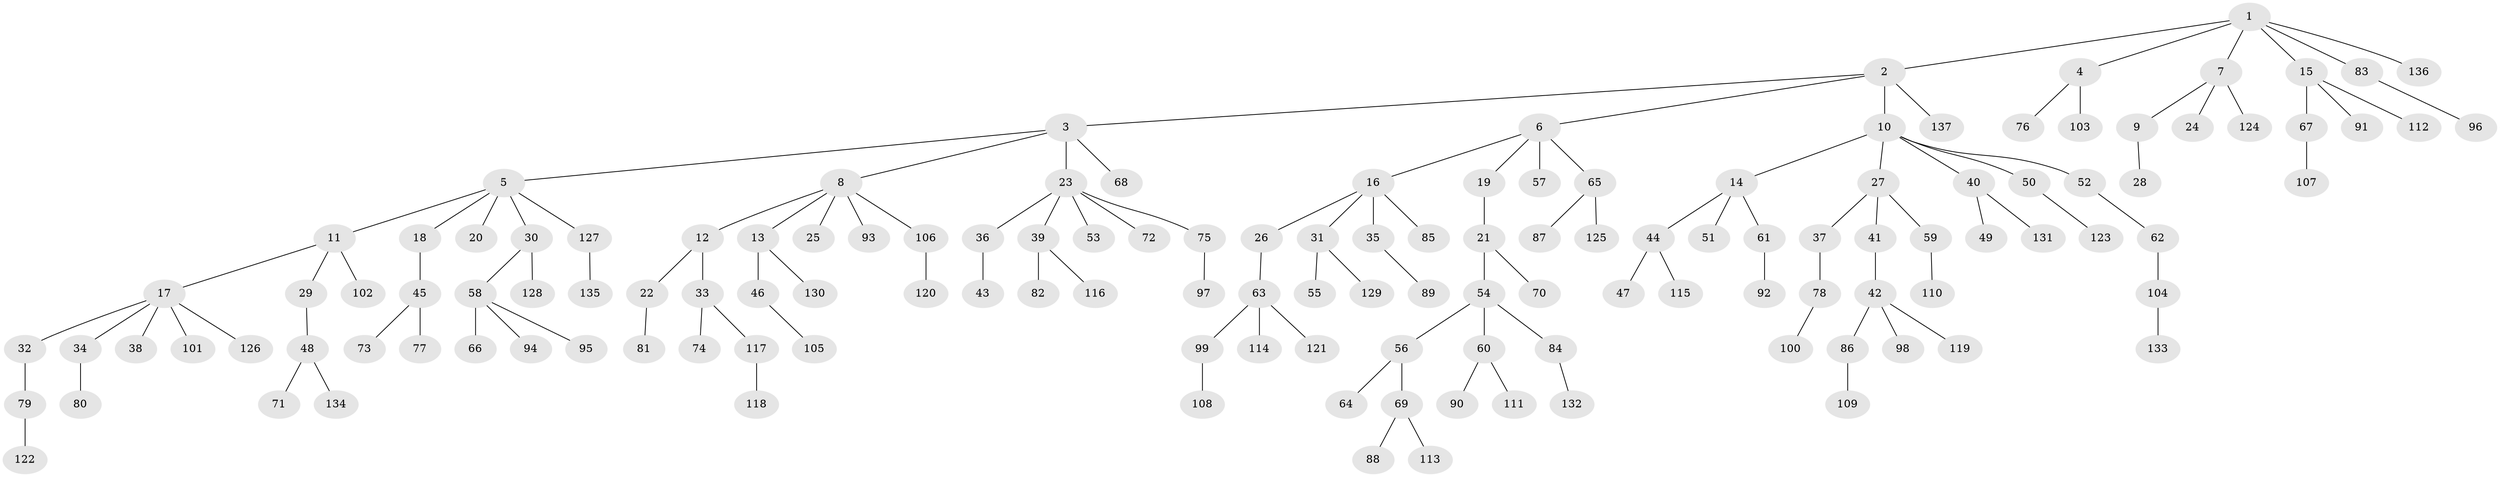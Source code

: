// coarse degree distribution, {9: 0.029411764705882353, 3: 0.07352941176470588, 6: 0.029411764705882353, 7: 0.029411764705882353, 4: 0.029411764705882353, 2: 0.17647058823529413, 1: 0.6323529411764706}
// Generated by graph-tools (version 1.1) at 2025/54/03/05/25 16:54:47]
// undirected, 137 vertices, 136 edges
graph export_dot {
graph [start="1"]
  node [color=gray90,style=filled];
  1;
  2;
  3;
  4;
  5;
  6;
  7;
  8;
  9;
  10;
  11;
  12;
  13;
  14;
  15;
  16;
  17;
  18;
  19;
  20;
  21;
  22;
  23;
  24;
  25;
  26;
  27;
  28;
  29;
  30;
  31;
  32;
  33;
  34;
  35;
  36;
  37;
  38;
  39;
  40;
  41;
  42;
  43;
  44;
  45;
  46;
  47;
  48;
  49;
  50;
  51;
  52;
  53;
  54;
  55;
  56;
  57;
  58;
  59;
  60;
  61;
  62;
  63;
  64;
  65;
  66;
  67;
  68;
  69;
  70;
  71;
  72;
  73;
  74;
  75;
  76;
  77;
  78;
  79;
  80;
  81;
  82;
  83;
  84;
  85;
  86;
  87;
  88;
  89;
  90;
  91;
  92;
  93;
  94;
  95;
  96;
  97;
  98;
  99;
  100;
  101;
  102;
  103;
  104;
  105;
  106;
  107;
  108;
  109;
  110;
  111;
  112;
  113;
  114;
  115;
  116;
  117;
  118;
  119;
  120;
  121;
  122;
  123;
  124;
  125;
  126;
  127;
  128;
  129;
  130;
  131;
  132;
  133;
  134;
  135;
  136;
  137;
  1 -- 2;
  1 -- 4;
  1 -- 7;
  1 -- 15;
  1 -- 83;
  1 -- 136;
  2 -- 3;
  2 -- 6;
  2 -- 10;
  2 -- 137;
  3 -- 5;
  3 -- 8;
  3 -- 23;
  3 -- 68;
  4 -- 76;
  4 -- 103;
  5 -- 11;
  5 -- 18;
  5 -- 20;
  5 -- 30;
  5 -- 127;
  6 -- 16;
  6 -- 19;
  6 -- 57;
  6 -- 65;
  7 -- 9;
  7 -- 24;
  7 -- 124;
  8 -- 12;
  8 -- 13;
  8 -- 25;
  8 -- 93;
  8 -- 106;
  9 -- 28;
  10 -- 14;
  10 -- 27;
  10 -- 40;
  10 -- 50;
  10 -- 52;
  11 -- 17;
  11 -- 29;
  11 -- 102;
  12 -- 22;
  12 -- 33;
  13 -- 46;
  13 -- 130;
  14 -- 44;
  14 -- 51;
  14 -- 61;
  15 -- 67;
  15 -- 91;
  15 -- 112;
  16 -- 26;
  16 -- 31;
  16 -- 35;
  16 -- 85;
  17 -- 32;
  17 -- 34;
  17 -- 38;
  17 -- 101;
  17 -- 126;
  18 -- 45;
  19 -- 21;
  21 -- 54;
  21 -- 70;
  22 -- 81;
  23 -- 36;
  23 -- 39;
  23 -- 53;
  23 -- 72;
  23 -- 75;
  26 -- 63;
  27 -- 37;
  27 -- 41;
  27 -- 59;
  29 -- 48;
  30 -- 58;
  30 -- 128;
  31 -- 55;
  31 -- 129;
  32 -- 79;
  33 -- 74;
  33 -- 117;
  34 -- 80;
  35 -- 89;
  36 -- 43;
  37 -- 78;
  39 -- 82;
  39 -- 116;
  40 -- 49;
  40 -- 131;
  41 -- 42;
  42 -- 86;
  42 -- 98;
  42 -- 119;
  44 -- 47;
  44 -- 115;
  45 -- 73;
  45 -- 77;
  46 -- 105;
  48 -- 71;
  48 -- 134;
  50 -- 123;
  52 -- 62;
  54 -- 56;
  54 -- 60;
  54 -- 84;
  56 -- 64;
  56 -- 69;
  58 -- 66;
  58 -- 94;
  58 -- 95;
  59 -- 110;
  60 -- 90;
  60 -- 111;
  61 -- 92;
  62 -- 104;
  63 -- 99;
  63 -- 114;
  63 -- 121;
  65 -- 87;
  65 -- 125;
  67 -- 107;
  69 -- 88;
  69 -- 113;
  75 -- 97;
  78 -- 100;
  79 -- 122;
  83 -- 96;
  84 -- 132;
  86 -- 109;
  99 -- 108;
  104 -- 133;
  106 -- 120;
  117 -- 118;
  127 -- 135;
}
